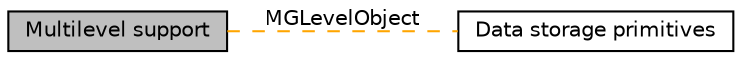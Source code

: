 digraph "Multilevel support"
{
  edge [fontname="Helvetica",fontsize="10",labelfontname="Helvetica",labelfontsize="10"];
  node [fontname="Helvetica",fontsize="10",shape=box];
  rankdir=LR;
  Node2 [label="Data storage primitives",height=0.2,width=0.4,color="black", fillcolor="white", style="filled",URL="$group__data.html",tooltip="Here are a few simple classes that help in storage and viewing data. For example, the Table templates..."];
  Node1 [label="Multilevel support",height=0.2,width=0.4,color="black", fillcolor="grey75", style="filled", fontcolor="black",tooltip="Classes that have to do with multigrid algorithms."];
  Node1->Node2 [shape=plaintext, label="MGLevelObject", color="orange", dir="none", style="dashed"];
}
